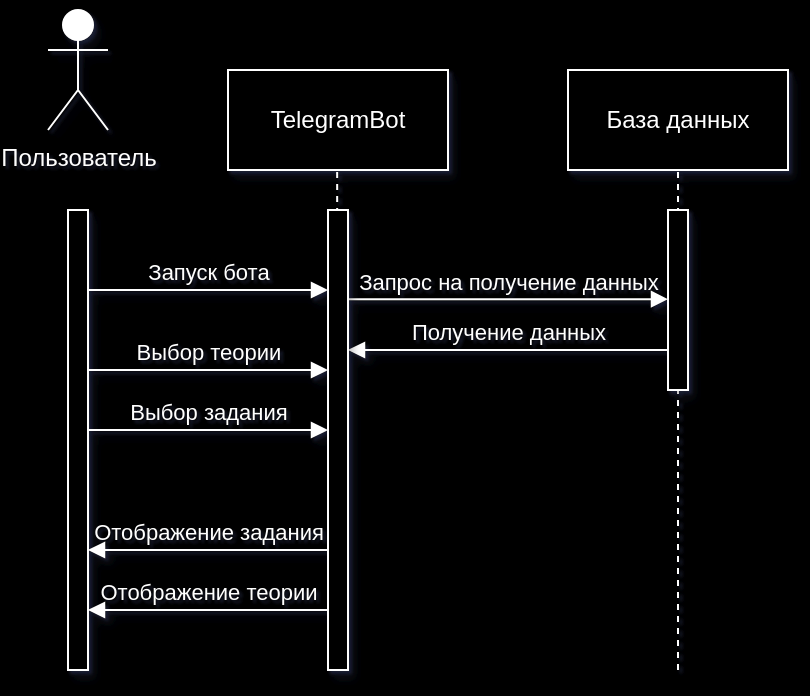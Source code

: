 <mxfile version="22.1.18" type="device">
  <diagram name="Страница — 1" id="NVpP11I8ITSLLkhsAz_-">
    <mxGraphModel dx="874" dy="471" grid="0" gridSize="10" guides="1" tooltips="1" connect="1" arrows="1" fold="1" page="0" pageScale="1" pageWidth="827" pageHeight="1169" background="#000000" math="0" shadow="1">
      <root>
        <mxCell id="0" />
        <mxCell id="1" parent="0" />
        <mxCell id="J9LKRvI3KS2NjXj1nxN4-1" value="Пользователь" style="shape=umlActor;verticalLabelPosition=bottom;verticalAlign=top;html=1;outlineConnect=0;strokeColor=#FFFFFF;fontColor=#FFFFFF;labelBackgroundColor=none;shadow=1;" parent="1" vertex="1">
          <mxGeometry x="140" y="70" width="30" height="60" as="geometry" />
        </mxCell>
        <mxCell id="J9LKRvI3KS2NjXj1nxN4-2" value="" style="html=1;points=[[0,0,0,0,5],[0,1,0,0,-5],[1,0,0,0,5],[1,1,0,0,-5]];perimeter=orthogonalPerimeter;outlineConnect=0;targetShapes=umlLifeline;portConstraint=eastwest;newEdgeStyle={&quot;curved&quot;:0,&quot;rounded&quot;:0};strokeColor=#FFFFFF;fontColor=#FFFFFF;labelBackgroundColor=none;shadow=1;fillColor=#000000;" parent="1" vertex="1">
          <mxGeometry x="150" y="170" width="10" height="230" as="geometry" />
        </mxCell>
        <mxCell id="J9LKRvI3KS2NjXj1nxN4-5" value="TelegramBot" style="html=1;whiteSpace=wrap;strokeColor=#FFFFFF;fontColor=#FFFFFF;labelBackgroundColor=none;shadow=1;fillColor=#000000;" parent="1" vertex="1">
          <mxGeometry x="230" y="100" width="110" height="50" as="geometry" />
        </mxCell>
        <mxCell id="J9LKRvI3KS2NjXj1nxN4-6" value="База данных" style="html=1;whiteSpace=wrap;strokeColor=#FFFFFF;fontColor=#FFFFFF;labelBackgroundColor=none;shadow=1;fillColor=#000000;" parent="1" vertex="1">
          <mxGeometry x="400" y="100" width="110" height="50" as="geometry" />
        </mxCell>
        <mxCell id="J9LKRvI3KS2NjXj1nxN4-7" value="Запуск бота" style="html=1;verticalAlign=bottom;endArrow=block;curved=0;rounded=0;strokeColor=#FFFFFF;fontColor=#FFFFFF;labelBackgroundColor=none;shadow=1;" parent="1" target="J9LKRvI3KS2NjXj1nxN4-3" edge="1">
          <mxGeometry width="80" relative="1" as="geometry">
            <mxPoint x="160" y="210" as="sourcePoint" />
            <mxPoint x="270" y="210" as="targetPoint" />
          </mxGeometry>
        </mxCell>
        <mxCell id="J9LKRvI3KS2NjXj1nxN4-8" value="Выбор теории" style="html=1;verticalAlign=bottom;endArrow=block;curved=0;rounded=0;strokeColor=#FFFFFF;fontColor=#FFFFFF;labelBackgroundColor=none;shadow=1;" parent="1" target="J9LKRvI3KS2NjXj1nxN4-3" edge="1">
          <mxGeometry width="80" relative="1" as="geometry">
            <mxPoint x="160" y="250" as="sourcePoint" />
            <mxPoint x="270" y="250" as="targetPoint" />
          </mxGeometry>
        </mxCell>
        <mxCell id="J9LKRvI3KS2NjXj1nxN4-9" value="Запрос на получение данных" style="html=1;verticalAlign=bottom;endArrow=block;curved=0;rounded=0;strokeColor=#FFFFFF;fontColor=#FFFFFF;labelBackgroundColor=none;shadow=1;" parent="1" edge="1">
          <mxGeometry width="80" relative="1" as="geometry">
            <mxPoint x="290" y="214.58" as="sourcePoint" />
            <mxPoint x="450" y="214.58" as="targetPoint" />
          </mxGeometry>
        </mxCell>
        <mxCell id="J9LKRvI3KS2NjXj1nxN4-12" value="Получение данных" style="html=1;verticalAlign=bottom;endArrow=block;curved=0;rounded=0;strokeColor=#FFFFFF;fontColor=#FFFFFF;labelBackgroundColor=none;shadow=1;" parent="1" edge="1">
          <mxGeometry width="80" relative="1" as="geometry">
            <mxPoint x="450" y="240" as="sourcePoint" />
            <mxPoint x="290" y="240" as="targetPoint" />
          </mxGeometry>
        </mxCell>
        <mxCell id="J9LKRvI3KS2NjXj1nxN4-14" value="Отображение теории" style="html=1;verticalAlign=bottom;endArrow=block;curved=0;rounded=0;strokeColor=#FFFFFF;fontColor=#FFFFFF;labelBackgroundColor=none;shadow=1;" parent="1" edge="1">
          <mxGeometry width="80" relative="1" as="geometry">
            <mxPoint x="280" y="370" as="sourcePoint" />
            <mxPoint x="160" y="370" as="targetPoint" />
          </mxGeometry>
        </mxCell>
        <mxCell id="J9LKRvI3KS2NjXj1nxN4-15" value="Выбор задания" style="html=1;verticalAlign=bottom;endArrow=block;curved=0;rounded=0;strokeColor=#FFFFFF;fontColor=#FFFFFF;labelBackgroundColor=none;shadow=1;" parent="1" edge="1">
          <mxGeometry width="80" relative="1" as="geometry">
            <mxPoint x="160" y="280" as="sourcePoint" />
            <mxPoint x="280" y="280" as="targetPoint" />
          </mxGeometry>
        </mxCell>
        <mxCell id="J9LKRvI3KS2NjXj1nxN4-16" value="Отображение задания" style="html=1;verticalAlign=bottom;endArrow=block;curved=0;rounded=0;strokeColor=#FFFFFF;fontColor=#FFFFFF;labelBackgroundColor=none;shadow=1;" parent="1" edge="1">
          <mxGeometry width="80" relative="1" as="geometry">
            <mxPoint x="280" y="340" as="sourcePoint" />
            <mxPoint x="160" y="340" as="targetPoint" />
          </mxGeometry>
        </mxCell>
        <mxCell id="J9LKRvI3KS2NjXj1nxN4-17" value="" style="endArrow=none;dashed=1;html=1;rounded=0;entryX=0.5;entryY=1;entryDx=0;entryDy=0;strokeColor=#FFFFFF;fontColor=#FFFFFF;labelBackgroundColor=none;shadow=1;" parent="1" target="J9LKRvI3KS2NjXj1nxN4-6" edge="1">
          <mxGeometry width="50" height="50" relative="1" as="geometry">
            <mxPoint x="455" y="400" as="sourcePoint" />
            <mxPoint x="600" y="280" as="targetPoint" />
          </mxGeometry>
        </mxCell>
        <mxCell id="J9LKRvI3KS2NjXj1nxN4-4" value="" style="html=1;points=[[0,0,0,0,5],[0,1,0,0,-5],[1,0,0,0,5],[1,1,0,0,-5]];perimeter=orthogonalPerimeter;outlineConnect=0;targetShapes=umlLifeline;portConstraint=eastwest;newEdgeStyle={&quot;curved&quot;:0,&quot;rounded&quot;:0};strokeColor=#FFFFFF;fontColor=#FFFFFF;labelBackgroundColor=none;shadow=1;fillColor=#000000;" parent="1" vertex="1">
          <mxGeometry x="450" y="170" width="10" height="90" as="geometry" />
        </mxCell>
        <mxCell id="J9LKRvI3KS2NjXj1nxN4-18" value="" style="endArrow=none;dashed=1;html=1;rounded=0;entryX=0.5;entryY=1;entryDx=0;entryDy=0;strokeColor=#FFFFFF;fontColor=#FFFFFF;labelBackgroundColor=none;shadow=1;" parent="1" edge="1">
          <mxGeometry width="50" height="50" relative="1" as="geometry">
            <mxPoint x="284.58" y="400" as="sourcePoint" />
            <mxPoint x="284.58" y="150" as="targetPoint" />
          </mxGeometry>
        </mxCell>
        <mxCell id="J9LKRvI3KS2NjXj1nxN4-3" value="" style="html=1;points=[[0,0,0,0,5],[0,1,0,0,-5],[1,0,0,0,5],[1,1,0,0,-5]];perimeter=orthogonalPerimeter;outlineConnect=0;targetShapes=umlLifeline;portConstraint=eastwest;newEdgeStyle={&quot;curved&quot;:0,&quot;rounded&quot;:0};strokeColor=#FFFFFF;fontColor=#FFFFFF;labelBackgroundColor=none;shadow=1;fillColor=#000000;" parent="1" vertex="1">
          <mxGeometry x="280" y="170" width="10" height="230" as="geometry" />
        </mxCell>
      </root>
    </mxGraphModel>
  </diagram>
</mxfile>
